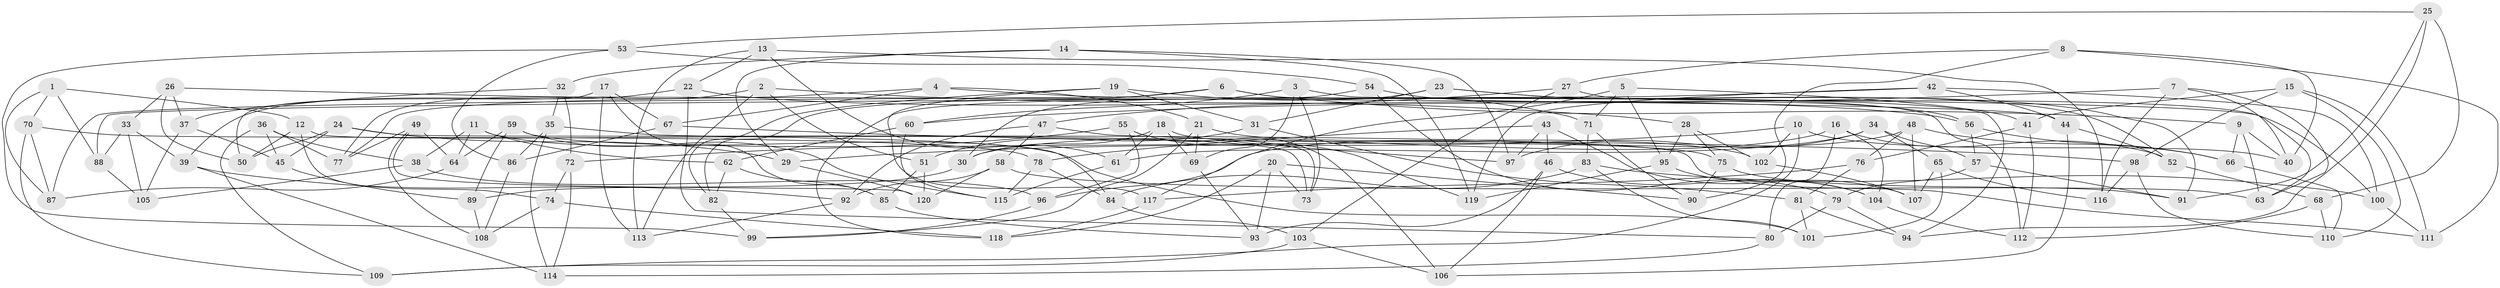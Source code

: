 // coarse degree distribution, {4: 0.6666666666666666, 12: 0.016666666666666666, 10: 0.06666666666666667, 9: 0.08333333333333333, 11: 0.06666666666666667, 3: 0.05, 6: 0.016666666666666666, 8: 0.016666666666666666, 2: 0.016666666666666666}
// Generated by graph-tools (version 1.1) at 2025/53/03/04/25 22:53:42]
// undirected, 120 vertices, 240 edges
graph export_dot {
  node [color=gray90,style=filled];
  1;
  2;
  3;
  4;
  5;
  6;
  7;
  8;
  9;
  10;
  11;
  12;
  13;
  14;
  15;
  16;
  17;
  18;
  19;
  20;
  21;
  22;
  23;
  24;
  25;
  26;
  27;
  28;
  29;
  30;
  31;
  32;
  33;
  34;
  35;
  36;
  37;
  38;
  39;
  40;
  41;
  42;
  43;
  44;
  45;
  46;
  47;
  48;
  49;
  50;
  51;
  52;
  53;
  54;
  55;
  56;
  57;
  58;
  59;
  60;
  61;
  62;
  63;
  64;
  65;
  66;
  67;
  68;
  69;
  70;
  71;
  72;
  73;
  74;
  75;
  76;
  77;
  78;
  79;
  80;
  81;
  82;
  83;
  84;
  85;
  86;
  87;
  88;
  89;
  90;
  91;
  92;
  93;
  94;
  95;
  96;
  97;
  98;
  99;
  100;
  101;
  102;
  103;
  104;
  105;
  106;
  107;
  108;
  109;
  110;
  111;
  112;
  113;
  114;
  115;
  116;
  117;
  118;
  119;
  120;
  1 -- 12;
  1 -- 88;
  1 -- 87;
  1 -- 70;
  2 -- 77;
  2 -- 113;
  2 -- 28;
  2 -- 51;
  3 -- 73;
  3 -- 69;
  3 -- 60;
  3 -- 94;
  4 -- 67;
  4 -- 77;
  4 -- 21;
  4 -- 100;
  5 -- 41;
  5 -- 71;
  5 -- 117;
  5 -- 95;
  6 -- 87;
  6 -- 112;
  6 -- 9;
  6 -- 82;
  7 -- 40;
  7 -- 63;
  7 -- 60;
  7 -- 116;
  8 -- 27;
  8 -- 40;
  8 -- 90;
  8 -- 111;
  9 -- 63;
  9 -- 40;
  9 -- 66;
  10 -- 40;
  10 -- 102;
  10 -- 29;
  10 -- 109;
  11 -- 38;
  11 -- 62;
  11 -- 64;
  11 -- 101;
  12 -- 73;
  12 -- 74;
  12 -- 50;
  13 -- 61;
  13 -- 113;
  13 -- 116;
  13 -- 22;
  14 -- 119;
  14 -- 97;
  14 -- 32;
  14 -- 29;
  15 -- 110;
  15 -- 98;
  15 -- 41;
  15 -- 111;
  16 -- 30;
  16 -- 104;
  16 -- 80;
  16 -- 52;
  17 -- 50;
  17 -- 113;
  17 -- 85;
  17 -- 67;
  18 -- 30;
  18 -- 97;
  18 -- 61;
  18 -- 69;
  19 -- 117;
  19 -- 82;
  19 -- 71;
  19 -- 31;
  20 -- 73;
  20 -- 118;
  20 -- 90;
  20 -- 93;
  21 -- 102;
  21 -- 69;
  21 -- 99;
  22 -- 39;
  22 -- 56;
  22 -- 80;
  23 -- 52;
  23 -- 30;
  23 -- 91;
  23 -- 31;
  24 -- 29;
  24 -- 111;
  24 -- 45;
  24 -- 50;
  25 -- 91;
  25 -- 94;
  25 -- 68;
  25 -- 53;
  26 -- 33;
  26 -- 50;
  26 -- 37;
  26 -- 44;
  27 -- 103;
  27 -- 63;
  27 -- 47;
  28 -- 102;
  28 -- 75;
  28 -- 95;
  29 -- 120;
  30 -- 89;
  31 -- 51;
  31 -- 81;
  32 -- 35;
  32 -- 37;
  32 -- 72;
  33 -- 88;
  33 -- 105;
  33 -- 39;
  34 -- 97;
  34 -- 65;
  34 -- 61;
  34 -- 57;
  35 -- 84;
  35 -- 86;
  35 -- 114;
  36 -- 38;
  36 -- 77;
  36 -- 109;
  36 -- 45;
  37 -- 105;
  37 -- 45;
  38 -- 105;
  38 -- 96;
  39 -- 114;
  39 -- 92;
  41 -- 76;
  41 -- 112;
  42 -- 44;
  42 -- 88;
  42 -- 119;
  42 -- 100;
  43 -- 97;
  43 -- 78;
  43 -- 107;
  43 -- 46;
  44 -- 106;
  44 -- 52;
  45 -- 89;
  46 -- 106;
  46 -- 93;
  46 -- 104;
  47 -- 58;
  47 -- 73;
  47 -- 92;
  48 -- 107;
  48 -- 66;
  48 -- 76;
  48 -- 96;
  49 -- 108;
  49 -- 64;
  49 -- 77;
  49 -- 120;
  51 -- 120;
  51 -- 85;
  52 -- 68;
  53 -- 99;
  53 -- 86;
  53 -- 54;
  54 -- 118;
  54 -- 56;
  54 -- 79;
  55 -- 96;
  55 -- 106;
  55 -- 72;
  55 -- 119;
  56 -- 57;
  56 -- 66;
  57 -- 79;
  57 -- 91;
  58 -- 92;
  58 -- 120;
  58 -- 63;
  59 -- 64;
  59 -- 75;
  59 -- 115;
  59 -- 89;
  60 -- 62;
  60 -- 115;
  61 -- 115;
  62 -- 82;
  62 -- 85;
  64 -- 87;
  65 -- 107;
  65 -- 116;
  65 -- 101;
  66 -- 110;
  67 -- 98;
  67 -- 86;
  68 -- 112;
  68 -- 110;
  69 -- 93;
  70 -- 87;
  70 -- 78;
  70 -- 109;
  71 -- 90;
  71 -- 83;
  72 -- 74;
  72 -- 114;
  74 -- 108;
  74 -- 118;
  75 -- 90;
  75 -- 91;
  76 -- 81;
  76 -- 117;
  78 -- 115;
  78 -- 84;
  79 -- 80;
  79 -- 94;
  80 -- 114;
  81 -- 94;
  81 -- 101;
  82 -- 99;
  83 -- 101;
  83 -- 100;
  83 -- 84;
  84 -- 103;
  85 -- 93;
  86 -- 108;
  88 -- 105;
  89 -- 108;
  92 -- 113;
  95 -- 119;
  95 -- 104;
  96 -- 99;
  98 -- 110;
  98 -- 116;
  100 -- 111;
  102 -- 107;
  103 -- 109;
  103 -- 106;
  104 -- 112;
  117 -- 118;
}

